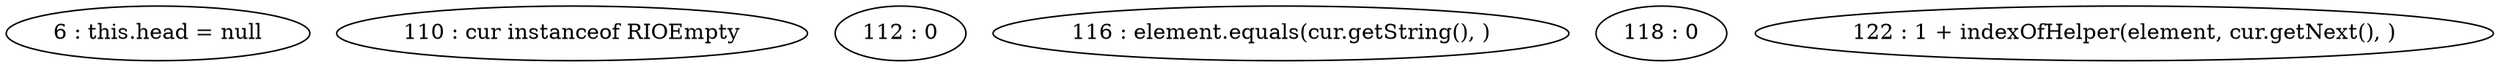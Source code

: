 digraph G {
"6 : this.head = null"
"110 : cur instanceof RIOEmpty"
"112 : 0"
"116 : element.equals(cur.getString(), )"
"118 : 0"
"122 : 1 + indexOfHelper(element, cur.getNext(), )"
}